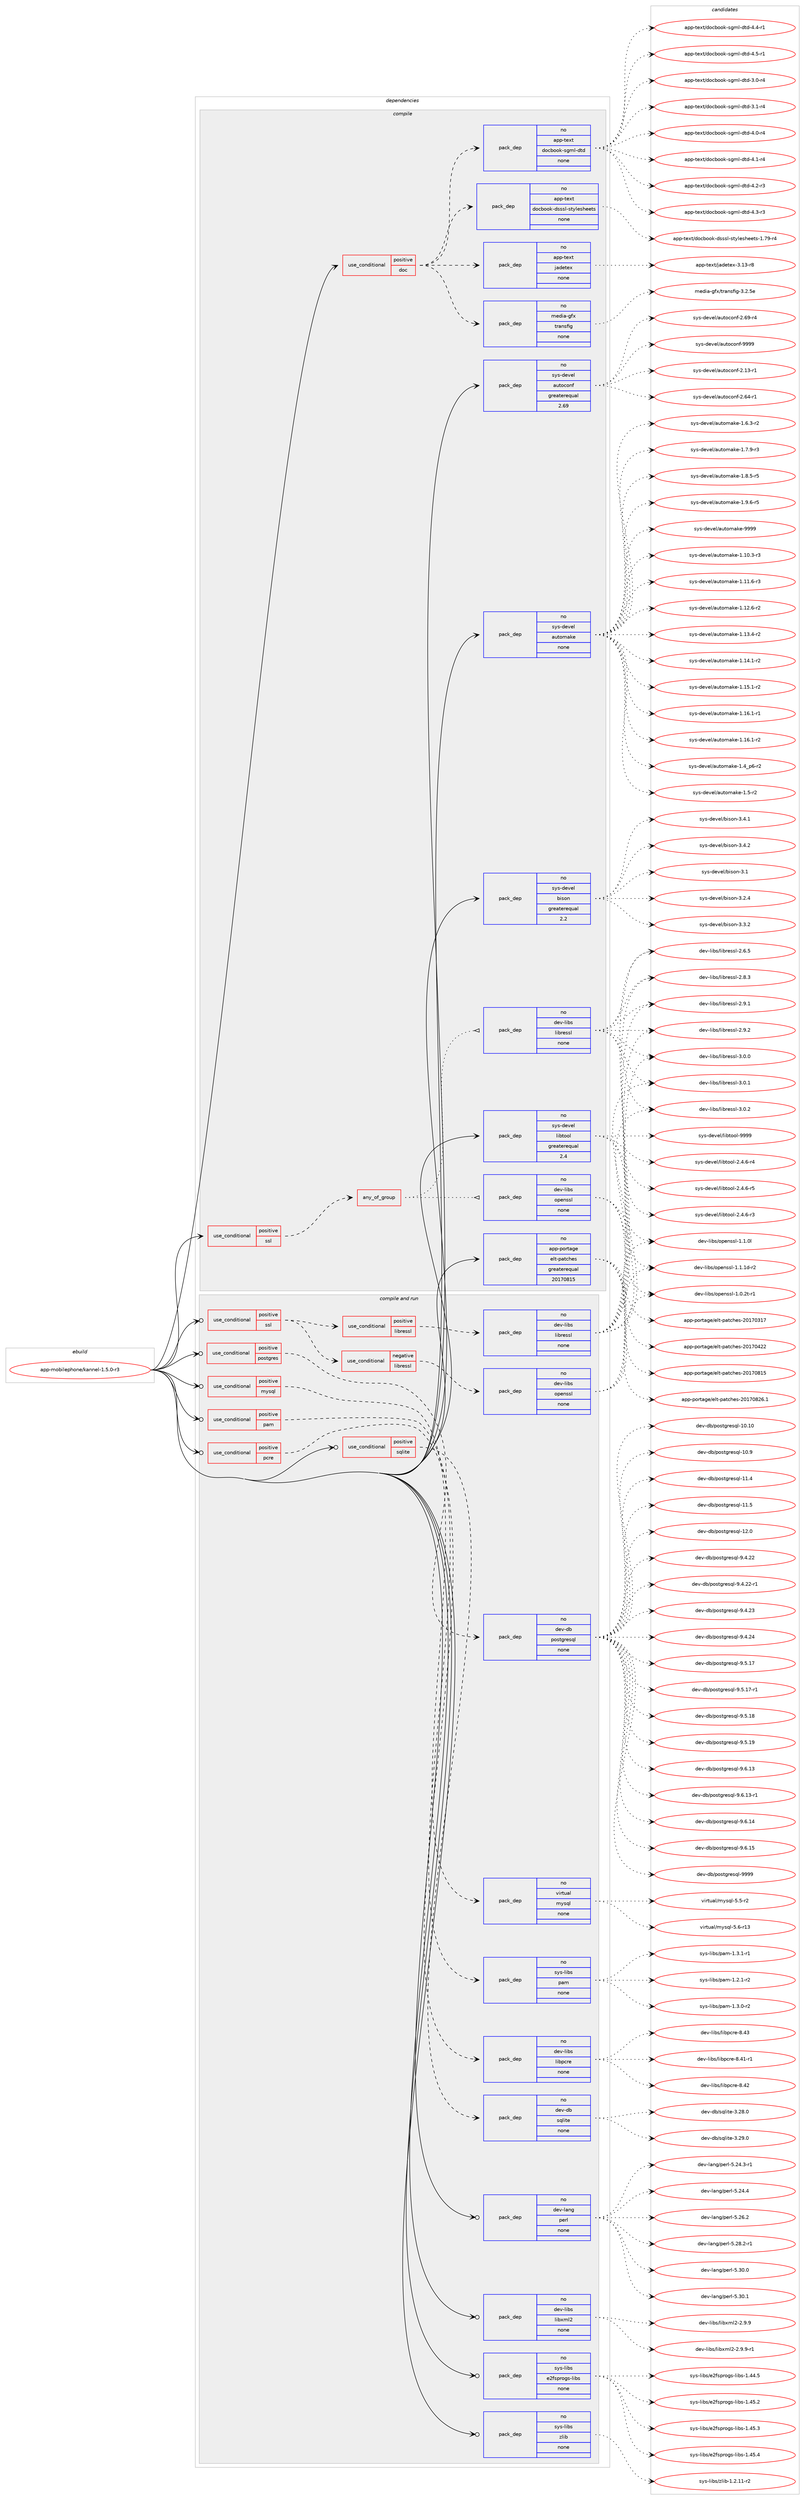 digraph prolog {

# *************
# Graph options
# *************

newrank=true;
concentrate=true;
compound=true;
graph [rankdir=LR,fontname=Helvetica,fontsize=10,ranksep=1.5];#, ranksep=2.5, nodesep=0.2];
edge  [arrowhead=vee];
node  [fontname=Helvetica,fontsize=10];

# **********
# The ebuild
# **********

subgraph cluster_leftcol {
color=gray;
rank=same;
label=<<i>ebuild</i>>;
id [label="app-mobilephone/kannel-1.5.0-r3", color=red, width=4, href="../app-mobilephone/kannel-1.5.0-r3.svg"];
}

# ****************
# The dependencies
# ****************

subgraph cluster_midcol {
color=gray;
label=<<i>dependencies</i>>;
subgraph cluster_compile {
fillcolor="#eeeeee";
style=filled;
label=<<i>compile</i>>;
subgraph cond119758 {
dependency501380 [label=<<TABLE BORDER="0" CELLBORDER="1" CELLSPACING="0" CELLPADDING="4"><TR><TD ROWSPAN="3" CELLPADDING="10">use_conditional</TD></TR><TR><TD>positive</TD></TR><TR><TD>doc</TD></TR></TABLE>>, shape=none, color=red];
subgraph pack372554 {
dependency501381 [label=<<TABLE BORDER="0" CELLBORDER="1" CELLSPACING="0" CELLPADDING="4" WIDTH="220"><TR><TD ROWSPAN="6" CELLPADDING="30">pack_dep</TD></TR><TR><TD WIDTH="110">no</TD></TR><TR><TD>media-gfx</TD></TR><TR><TD>transfig</TD></TR><TR><TD>none</TD></TR><TR><TD></TD></TR></TABLE>>, shape=none, color=blue];
}
dependency501380:e -> dependency501381:w [weight=20,style="dashed",arrowhead="vee"];
subgraph pack372555 {
dependency501382 [label=<<TABLE BORDER="0" CELLBORDER="1" CELLSPACING="0" CELLPADDING="4" WIDTH="220"><TR><TD ROWSPAN="6" CELLPADDING="30">pack_dep</TD></TR><TR><TD WIDTH="110">no</TD></TR><TR><TD>app-text</TD></TR><TR><TD>jadetex</TD></TR><TR><TD>none</TD></TR><TR><TD></TD></TR></TABLE>>, shape=none, color=blue];
}
dependency501380:e -> dependency501382:w [weight=20,style="dashed",arrowhead="vee"];
subgraph pack372556 {
dependency501383 [label=<<TABLE BORDER="0" CELLBORDER="1" CELLSPACING="0" CELLPADDING="4" WIDTH="220"><TR><TD ROWSPAN="6" CELLPADDING="30">pack_dep</TD></TR><TR><TD WIDTH="110">no</TD></TR><TR><TD>app-text</TD></TR><TR><TD>docbook-dsssl-stylesheets</TD></TR><TR><TD>none</TD></TR><TR><TD></TD></TR></TABLE>>, shape=none, color=blue];
}
dependency501380:e -> dependency501383:w [weight=20,style="dashed",arrowhead="vee"];
subgraph pack372557 {
dependency501384 [label=<<TABLE BORDER="0" CELLBORDER="1" CELLSPACING="0" CELLPADDING="4" WIDTH="220"><TR><TD ROWSPAN="6" CELLPADDING="30">pack_dep</TD></TR><TR><TD WIDTH="110">no</TD></TR><TR><TD>app-text</TD></TR><TR><TD>docbook-sgml-dtd</TD></TR><TR><TD>none</TD></TR><TR><TD></TD></TR></TABLE>>, shape=none, color=blue];
}
dependency501380:e -> dependency501384:w [weight=20,style="dashed",arrowhead="vee"];
}
id:e -> dependency501380:w [weight=20,style="solid",arrowhead="vee"];
subgraph cond119759 {
dependency501385 [label=<<TABLE BORDER="0" CELLBORDER="1" CELLSPACING="0" CELLPADDING="4"><TR><TD ROWSPAN="3" CELLPADDING="10">use_conditional</TD></TR><TR><TD>positive</TD></TR><TR><TD>ssl</TD></TR></TABLE>>, shape=none, color=red];
subgraph any8752 {
dependency501386 [label=<<TABLE BORDER="0" CELLBORDER="1" CELLSPACING="0" CELLPADDING="4"><TR><TD CELLPADDING="10">any_of_group</TD></TR></TABLE>>, shape=none, color=red];subgraph pack372558 {
dependency501387 [label=<<TABLE BORDER="0" CELLBORDER="1" CELLSPACING="0" CELLPADDING="4" WIDTH="220"><TR><TD ROWSPAN="6" CELLPADDING="30">pack_dep</TD></TR><TR><TD WIDTH="110">no</TD></TR><TR><TD>dev-libs</TD></TR><TR><TD>openssl</TD></TR><TR><TD>none</TD></TR><TR><TD></TD></TR></TABLE>>, shape=none, color=blue];
}
dependency501386:e -> dependency501387:w [weight=20,style="dotted",arrowhead="oinv"];
subgraph pack372559 {
dependency501388 [label=<<TABLE BORDER="0" CELLBORDER="1" CELLSPACING="0" CELLPADDING="4" WIDTH="220"><TR><TD ROWSPAN="6" CELLPADDING="30">pack_dep</TD></TR><TR><TD WIDTH="110">no</TD></TR><TR><TD>dev-libs</TD></TR><TR><TD>libressl</TD></TR><TR><TD>none</TD></TR><TR><TD></TD></TR></TABLE>>, shape=none, color=blue];
}
dependency501386:e -> dependency501388:w [weight=20,style="dotted",arrowhead="oinv"];
}
dependency501385:e -> dependency501386:w [weight=20,style="dashed",arrowhead="vee"];
}
id:e -> dependency501385:w [weight=20,style="solid",arrowhead="vee"];
subgraph pack372560 {
dependency501389 [label=<<TABLE BORDER="0" CELLBORDER="1" CELLSPACING="0" CELLPADDING="4" WIDTH="220"><TR><TD ROWSPAN="6" CELLPADDING="30">pack_dep</TD></TR><TR><TD WIDTH="110">no</TD></TR><TR><TD>app-portage</TD></TR><TR><TD>elt-patches</TD></TR><TR><TD>greaterequal</TD></TR><TR><TD>20170815</TD></TR></TABLE>>, shape=none, color=blue];
}
id:e -> dependency501389:w [weight=20,style="solid",arrowhead="vee"];
subgraph pack372561 {
dependency501390 [label=<<TABLE BORDER="0" CELLBORDER="1" CELLSPACING="0" CELLPADDING="4" WIDTH="220"><TR><TD ROWSPAN="6" CELLPADDING="30">pack_dep</TD></TR><TR><TD WIDTH="110">no</TD></TR><TR><TD>sys-devel</TD></TR><TR><TD>autoconf</TD></TR><TR><TD>greaterequal</TD></TR><TR><TD>2.69</TD></TR></TABLE>>, shape=none, color=blue];
}
id:e -> dependency501390:w [weight=20,style="solid",arrowhead="vee"];
subgraph pack372562 {
dependency501391 [label=<<TABLE BORDER="0" CELLBORDER="1" CELLSPACING="0" CELLPADDING="4" WIDTH="220"><TR><TD ROWSPAN="6" CELLPADDING="30">pack_dep</TD></TR><TR><TD WIDTH="110">no</TD></TR><TR><TD>sys-devel</TD></TR><TR><TD>automake</TD></TR><TR><TD>none</TD></TR><TR><TD></TD></TR></TABLE>>, shape=none, color=blue];
}
id:e -> dependency501391:w [weight=20,style="solid",arrowhead="vee"];
subgraph pack372563 {
dependency501392 [label=<<TABLE BORDER="0" CELLBORDER="1" CELLSPACING="0" CELLPADDING="4" WIDTH="220"><TR><TD ROWSPAN="6" CELLPADDING="30">pack_dep</TD></TR><TR><TD WIDTH="110">no</TD></TR><TR><TD>sys-devel</TD></TR><TR><TD>bison</TD></TR><TR><TD>greaterequal</TD></TR><TR><TD>2.2</TD></TR></TABLE>>, shape=none, color=blue];
}
id:e -> dependency501392:w [weight=20,style="solid",arrowhead="vee"];
subgraph pack372564 {
dependency501393 [label=<<TABLE BORDER="0" CELLBORDER="1" CELLSPACING="0" CELLPADDING="4" WIDTH="220"><TR><TD ROWSPAN="6" CELLPADDING="30">pack_dep</TD></TR><TR><TD WIDTH="110">no</TD></TR><TR><TD>sys-devel</TD></TR><TR><TD>libtool</TD></TR><TR><TD>greaterequal</TD></TR><TR><TD>2.4</TD></TR></TABLE>>, shape=none, color=blue];
}
id:e -> dependency501393:w [weight=20,style="solid",arrowhead="vee"];
}
subgraph cluster_compileandrun {
fillcolor="#eeeeee";
style=filled;
label=<<i>compile and run</i>>;
subgraph cond119760 {
dependency501394 [label=<<TABLE BORDER="0" CELLBORDER="1" CELLSPACING="0" CELLPADDING="4"><TR><TD ROWSPAN="3" CELLPADDING="10">use_conditional</TD></TR><TR><TD>positive</TD></TR><TR><TD>mysql</TD></TR></TABLE>>, shape=none, color=red];
subgraph pack372565 {
dependency501395 [label=<<TABLE BORDER="0" CELLBORDER="1" CELLSPACING="0" CELLPADDING="4" WIDTH="220"><TR><TD ROWSPAN="6" CELLPADDING="30">pack_dep</TD></TR><TR><TD WIDTH="110">no</TD></TR><TR><TD>virtual</TD></TR><TR><TD>mysql</TD></TR><TR><TD>none</TD></TR><TR><TD></TD></TR></TABLE>>, shape=none, color=blue];
}
dependency501394:e -> dependency501395:w [weight=20,style="dashed",arrowhead="vee"];
}
id:e -> dependency501394:w [weight=20,style="solid",arrowhead="odotvee"];
subgraph cond119761 {
dependency501396 [label=<<TABLE BORDER="0" CELLBORDER="1" CELLSPACING="0" CELLPADDING="4"><TR><TD ROWSPAN="3" CELLPADDING="10">use_conditional</TD></TR><TR><TD>positive</TD></TR><TR><TD>pam</TD></TR></TABLE>>, shape=none, color=red];
subgraph pack372566 {
dependency501397 [label=<<TABLE BORDER="0" CELLBORDER="1" CELLSPACING="0" CELLPADDING="4" WIDTH="220"><TR><TD ROWSPAN="6" CELLPADDING="30">pack_dep</TD></TR><TR><TD WIDTH="110">no</TD></TR><TR><TD>sys-libs</TD></TR><TR><TD>pam</TD></TR><TR><TD>none</TD></TR><TR><TD></TD></TR></TABLE>>, shape=none, color=blue];
}
dependency501396:e -> dependency501397:w [weight=20,style="dashed",arrowhead="vee"];
}
id:e -> dependency501396:w [weight=20,style="solid",arrowhead="odotvee"];
subgraph cond119762 {
dependency501398 [label=<<TABLE BORDER="0" CELLBORDER="1" CELLSPACING="0" CELLPADDING="4"><TR><TD ROWSPAN="3" CELLPADDING="10">use_conditional</TD></TR><TR><TD>positive</TD></TR><TR><TD>pcre</TD></TR></TABLE>>, shape=none, color=red];
subgraph pack372567 {
dependency501399 [label=<<TABLE BORDER="0" CELLBORDER="1" CELLSPACING="0" CELLPADDING="4" WIDTH="220"><TR><TD ROWSPAN="6" CELLPADDING="30">pack_dep</TD></TR><TR><TD WIDTH="110">no</TD></TR><TR><TD>dev-libs</TD></TR><TR><TD>libpcre</TD></TR><TR><TD>none</TD></TR><TR><TD></TD></TR></TABLE>>, shape=none, color=blue];
}
dependency501398:e -> dependency501399:w [weight=20,style="dashed",arrowhead="vee"];
}
id:e -> dependency501398:w [weight=20,style="solid",arrowhead="odotvee"];
subgraph cond119763 {
dependency501400 [label=<<TABLE BORDER="0" CELLBORDER="1" CELLSPACING="0" CELLPADDING="4"><TR><TD ROWSPAN="3" CELLPADDING="10">use_conditional</TD></TR><TR><TD>positive</TD></TR><TR><TD>postgres</TD></TR></TABLE>>, shape=none, color=red];
subgraph pack372568 {
dependency501401 [label=<<TABLE BORDER="0" CELLBORDER="1" CELLSPACING="0" CELLPADDING="4" WIDTH="220"><TR><TD ROWSPAN="6" CELLPADDING="30">pack_dep</TD></TR><TR><TD WIDTH="110">no</TD></TR><TR><TD>dev-db</TD></TR><TR><TD>postgresql</TD></TR><TR><TD>none</TD></TR><TR><TD></TD></TR></TABLE>>, shape=none, color=blue];
}
dependency501400:e -> dependency501401:w [weight=20,style="dashed",arrowhead="vee"];
}
id:e -> dependency501400:w [weight=20,style="solid",arrowhead="odotvee"];
subgraph cond119764 {
dependency501402 [label=<<TABLE BORDER="0" CELLBORDER="1" CELLSPACING="0" CELLPADDING="4"><TR><TD ROWSPAN="3" CELLPADDING="10">use_conditional</TD></TR><TR><TD>positive</TD></TR><TR><TD>sqlite</TD></TR></TABLE>>, shape=none, color=red];
subgraph pack372569 {
dependency501403 [label=<<TABLE BORDER="0" CELLBORDER="1" CELLSPACING="0" CELLPADDING="4" WIDTH="220"><TR><TD ROWSPAN="6" CELLPADDING="30">pack_dep</TD></TR><TR><TD WIDTH="110">no</TD></TR><TR><TD>dev-db</TD></TR><TR><TD>sqlite</TD></TR><TR><TD>none</TD></TR><TR><TD></TD></TR></TABLE>>, shape=none, color=blue];
}
dependency501402:e -> dependency501403:w [weight=20,style="dashed",arrowhead="vee"];
}
id:e -> dependency501402:w [weight=20,style="solid",arrowhead="odotvee"];
subgraph cond119765 {
dependency501404 [label=<<TABLE BORDER="0" CELLBORDER="1" CELLSPACING="0" CELLPADDING="4"><TR><TD ROWSPAN="3" CELLPADDING="10">use_conditional</TD></TR><TR><TD>positive</TD></TR><TR><TD>ssl</TD></TR></TABLE>>, shape=none, color=red];
subgraph cond119766 {
dependency501405 [label=<<TABLE BORDER="0" CELLBORDER="1" CELLSPACING="0" CELLPADDING="4"><TR><TD ROWSPAN="3" CELLPADDING="10">use_conditional</TD></TR><TR><TD>positive</TD></TR><TR><TD>libressl</TD></TR></TABLE>>, shape=none, color=red];
subgraph pack372570 {
dependency501406 [label=<<TABLE BORDER="0" CELLBORDER="1" CELLSPACING="0" CELLPADDING="4" WIDTH="220"><TR><TD ROWSPAN="6" CELLPADDING="30">pack_dep</TD></TR><TR><TD WIDTH="110">no</TD></TR><TR><TD>dev-libs</TD></TR><TR><TD>libressl</TD></TR><TR><TD>none</TD></TR><TR><TD></TD></TR></TABLE>>, shape=none, color=blue];
}
dependency501405:e -> dependency501406:w [weight=20,style="dashed",arrowhead="vee"];
}
dependency501404:e -> dependency501405:w [weight=20,style="dashed",arrowhead="vee"];
subgraph cond119767 {
dependency501407 [label=<<TABLE BORDER="0" CELLBORDER="1" CELLSPACING="0" CELLPADDING="4"><TR><TD ROWSPAN="3" CELLPADDING="10">use_conditional</TD></TR><TR><TD>negative</TD></TR><TR><TD>libressl</TD></TR></TABLE>>, shape=none, color=red];
subgraph pack372571 {
dependency501408 [label=<<TABLE BORDER="0" CELLBORDER="1" CELLSPACING="0" CELLPADDING="4" WIDTH="220"><TR><TD ROWSPAN="6" CELLPADDING="30">pack_dep</TD></TR><TR><TD WIDTH="110">no</TD></TR><TR><TD>dev-libs</TD></TR><TR><TD>openssl</TD></TR><TR><TD>none</TD></TR><TR><TD></TD></TR></TABLE>>, shape=none, color=blue];
}
dependency501407:e -> dependency501408:w [weight=20,style="dashed",arrowhead="vee"];
}
dependency501404:e -> dependency501407:w [weight=20,style="dashed",arrowhead="vee"];
}
id:e -> dependency501404:w [weight=20,style="solid",arrowhead="odotvee"];
subgraph pack372572 {
dependency501409 [label=<<TABLE BORDER="0" CELLBORDER="1" CELLSPACING="0" CELLPADDING="4" WIDTH="220"><TR><TD ROWSPAN="6" CELLPADDING="30">pack_dep</TD></TR><TR><TD WIDTH="110">no</TD></TR><TR><TD>dev-lang</TD></TR><TR><TD>perl</TD></TR><TR><TD>none</TD></TR><TR><TD></TD></TR></TABLE>>, shape=none, color=blue];
}
id:e -> dependency501409:w [weight=20,style="solid",arrowhead="odotvee"];
subgraph pack372573 {
dependency501410 [label=<<TABLE BORDER="0" CELLBORDER="1" CELLSPACING="0" CELLPADDING="4" WIDTH="220"><TR><TD ROWSPAN="6" CELLPADDING="30">pack_dep</TD></TR><TR><TD WIDTH="110">no</TD></TR><TR><TD>dev-libs</TD></TR><TR><TD>libxml2</TD></TR><TR><TD>none</TD></TR><TR><TD></TD></TR></TABLE>>, shape=none, color=blue];
}
id:e -> dependency501410:w [weight=20,style="solid",arrowhead="odotvee"];
subgraph pack372574 {
dependency501411 [label=<<TABLE BORDER="0" CELLBORDER="1" CELLSPACING="0" CELLPADDING="4" WIDTH="220"><TR><TD ROWSPAN="6" CELLPADDING="30">pack_dep</TD></TR><TR><TD WIDTH="110">no</TD></TR><TR><TD>sys-libs</TD></TR><TR><TD>e2fsprogs-libs</TD></TR><TR><TD>none</TD></TR><TR><TD></TD></TR></TABLE>>, shape=none, color=blue];
}
id:e -> dependency501411:w [weight=20,style="solid",arrowhead="odotvee"];
subgraph pack372575 {
dependency501412 [label=<<TABLE BORDER="0" CELLBORDER="1" CELLSPACING="0" CELLPADDING="4" WIDTH="220"><TR><TD ROWSPAN="6" CELLPADDING="30">pack_dep</TD></TR><TR><TD WIDTH="110">no</TD></TR><TR><TD>sys-libs</TD></TR><TR><TD>zlib</TD></TR><TR><TD>none</TD></TR><TR><TD></TD></TR></TABLE>>, shape=none, color=blue];
}
id:e -> dependency501412:w [weight=20,style="solid",arrowhead="odotvee"];
}
subgraph cluster_run {
fillcolor="#eeeeee";
style=filled;
label=<<i>run</i>>;
}
}

# **************
# The candidates
# **************

subgraph cluster_choices {
rank=same;
color=gray;
label=<<i>candidates</i>>;

subgraph choice372554 {
color=black;
nodesep=1;
choice10910110010597451031021204711611497110115102105103455146504653101 [label="media-gfx/transfig-3.2.5e", color=red, width=4,href="../media-gfx/transfig-3.2.5e.svg"];
dependency501381:e -> choice10910110010597451031021204711611497110115102105103455146504653101:w [style=dotted,weight="100"];
}
subgraph choice372555 {
color=black;
nodesep=1;
choice9711211245116101120116471069710010111610112045514649514511456 [label="app-text/jadetex-3.13-r8", color=red, width=4,href="../app-text/jadetex-3.13-r8.svg"];
dependency501382:e -> choice9711211245116101120116471069710010111610112045514649514511456:w [style=dotted,weight="100"];
}
subgraph choice372556 {
color=black;
nodesep=1;
choice9711211245116101120116471001119998111111107451001151151151084511511612110810111510410110111611545494655574511452 [label="app-text/docbook-dsssl-stylesheets-1.79-r4", color=red, width=4,href="../app-text/docbook-dsssl-stylesheets-1.79-r4.svg"];
dependency501383:e -> choice9711211245116101120116471001119998111111107451001151151151084511511612110810111510410110111611545494655574511452:w [style=dotted,weight="100"];
}
subgraph choice372557 {
color=black;
nodesep=1;
choice97112112451161011201164710011199981111111074511510310910845100116100455146484511452 [label="app-text/docbook-sgml-dtd-3.0-r4", color=red, width=4,href="../app-text/docbook-sgml-dtd-3.0-r4.svg"];
choice97112112451161011201164710011199981111111074511510310910845100116100455146494511452 [label="app-text/docbook-sgml-dtd-3.1-r4", color=red, width=4,href="../app-text/docbook-sgml-dtd-3.1-r4.svg"];
choice97112112451161011201164710011199981111111074511510310910845100116100455246484511452 [label="app-text/docbook-sgml-dtd-4.0-r4", color=red, width=4,href="../app-text/docbook-sgml-dtd-4.0-r4.svg"];
choice97112112451161011201164710011199981111111074511510310910845100116100455246494511452 [label="app-text/docbook-sgml-dtd-4.1-r4", color=red, width=4,href="../app-text/docbook-sgml-dtd-4.1-r4.svg"];
choice97112112451161011201164710011199981111111074511510310910845100116100455246504511451 [label="app-text/docbook-sgml-dtd-4.2-r3", color=red, width=4,href="../app-text/docbook-sgml-dtd-4.2-r3.svg"];
choice97112112451161011201164710011199981111111074511510310910845100116100455246514511451 [label="app-text/docbook-sgml-dtd-4.3-r3", color=red, width=4,href="../app-text/docbook-sgml-dtd-4.3-r3.svg"];
choice97112112451161011201164710011199981111111074511510310910845100116100455246524511449 [label="app-text/docbook-sgml-dtd-4.4-r1", color=red, width=4,href="../app-text/docbook-sgml-dtd-4.4-r1.svg"];
choice97112112451161011201164710011199981111111074511510310910845100116100455246534511449 [label="app-text/docbook-sgml-dtd-4.5-r1", color=red, width=4,href="../app-text/docbook-sgml-dtd-4.5-r1.svg"];
dependency501384:e -> choice97112112451161011201164710011199981111111074511510310910845100116100455146484511452:w [style=dotted,weight="100"];
dependency501384:e -> choice97112112451161011201164710011199981111111074511510310910845100116100455146494511452:w [style=dotted,weight="100"];
dependency501384:e -> choice97112112451161011201164710011199981111111074511510310910845100116100455246484511452:w [style=dotted,weight="100"];
dependency501384:e -> choice97112112451161011201164710011199981111111074511510310910845100116100455246494511452:w [style=dotted,weight="100"];
dependency501384:e -> choice97112112451161011201164710011199981111111074511510310910845100116100455246504511451:w [style=dotted,weight="100"];
dependency501384:e -> choice97112112451161011201164710011199981111111074511510310910845100116100455246514511451:w [style=dotted,weight="100"];
dependency501384:e -> choice97112112451161011201164710011199981111111074511510310910845100116100455246524511449:w [style=dotted,weight="100"];
dependency501384:e -> choice97112112451161011201164710011199981111111074511510310910845100116100455246534511449:w [style=dotted,weight="100"];
}
subgraph choice372558 {
color=black;
nodesep=1;
choice1001011184510810598115471111121011101151151084549464846501164511449 [label="dev-libs/openssl-1.0.2t-r1", color=red, width=4,href="../dev-libs/openssl-1.0.2t-r1.svg"];
choice100101118451081059811547111112101110115115108454946494648108 [label="dev-libs/openssl-1.1.0l", color=red, width=4,href="../dev-libs/openssl-1.1.0l.svg"];
choice1001011184510810598115471111121011101151151084549464946491004511450 [label="dev-libs/openssl-1.1.1d-r2", color=red, width=4,href="../dev-libs/openssl-1.1.1d-r2.svg"];
dependency501387:e -> choice1001011184510810598115471111121011101151151084549464846501164511449:w [style=dotted,weight="100"];
dependency501387:e -> choice100101118451081059811547111112101110115115108454946494648108:w [style=dotted,weight="100"];
dependency501387:e -> choice1001011184510810598115471111121011101151151084549464946491004511450:w [style=dotted,weight="100"];
}
subgraph choice372559 {
color=black;
nodesep=1;
choice10010111845108105981154710810598114101115115108455046544653 [label="dev-libs/libressl-2.6.5", color=red, width=4,href="../dev-libs/libressl-2.6.5.svg"];
choice10010111845108105981154710810598114101115115108455046564651 [label="dev-libs/libressl-2.8.3", color=red, width=4,href="../dev-libs/libressl-2.8.3.svg"];
choice10010111845108105981154710810598114101115115108455046574649 [label="dev-libs/libressl-2.9.1", color=red, width=4,href="../dev-libs/libressl-2.9.1.svg"];
choice10010111845108105981154710810598114101115115108455046574650 [label="dev-libs/libressl-2.9.2", color=red, width=4,href="../dev-libs/libressl-2.9.2.svg"];
choice10010111845108105981154710810598114101115115108455146484648 [label="dev-libs/libressl-3.0.0", color=red, width=4,href="../dev-libs/libressl-3.0.0.svg"];
choice10010111845108105981154710810598114101115115108455146484649 [label="dev-libs/libressl-3.0.1", color=red, width=4,href="../dev-libs/libressl-3.0.1.svg"];
choice10010111845108105981154710810598114101115115108455146484650 [label="dev-libs/libressl-3.0.2", color=red, width=4,href="../dev-libs/libressl-3.0.2.svg"];
dependency501388:e -> choice10010111845108105981154710810598114101115115108455046544653:w [style=dotted,weight="100"];
dependency501388:e -> choice10010111845108105981154710810598114101115115108455046564651:w [style=dotted,weight="100"];
dependency501388:e -> choice10010111845108105981154710810598114101115115108455046574649:w [style=dotted,weight="100"];
dependency501388:e -> choice10010111845108105981154710810598114101115115108455046574650:w [style=dotted,weight="100"];
dependency501388:e -> choice10010111845108105981154710810598114101115115108455146484648:w [style=dotted,weight="100"];
dependency501388:e -> choice10010111845108105981154710810598114101115115108455146484649:w [style=dotted,weight="100"];
dependency501388:e -> choice10010111845108105981154710810598114101115115108455146484650:w [style=dotted,weight="100"];
}
subgraph choice372560 {
color=black;
nodesep=1;
choice97112112451121111141169710310147101108116451129711699104101115455048495548514955 [label="app-portage/elt-patches-20170317", color=red, width=4,href="../app-portage/elt-patches-20170317.svg"];
choice97112112451121111141169710310147101108116451129711699104101115455048495548525050 [label="app-portage/elt-patches-20170422", color=red, width=4,href="../app-portage/elt-patches-20170422.svg"];
choice97112112451121111141169710310147101108116451129711699104101115455048495548564953 [label="app-portage/elt-patches-20170815", color=red, width=4,href="../app-portage/elt-patches-20170815.svg"];
choice971121124511211111411697103101471011081164511297116991041011154550484955485650544649 [label="app-portage/elt-patches-20170826.1", color=red, width=4,href="../app-portage/elt-patches-20170826.1.svg"];
dependency501389:e -> choice97112112451121111141169710310147101108116451129711699104101115455048495548514955:w [style=dotted,weight="100"];
dependency501389:e -> choice97112112451121111141169710310147101108116451129711699104101115455048495548525050:w [style=dotted,weight="100"];
dependency501389:e -> choice97112112451121111141169710310147101108116451129711699104101115455048495548564953:w [style=dotted,weight="100"];
dependency501389:e -> choice971121124511211111411697103101471011081164511297116991041011154550484955485650544649:w [style=dotted,weight="100"];
}
subgraph choice372561 {
color=black;
nodesep=1;
choice1151211154510010111810110847971171161119911111010245504649514511449 [label="sys-devel/autoconf-2.13-r1", color=red, width=4,href="../sys-devel/autoconf-2.13-r1.svg"];
choice1151211154510010111810110847971171161119911111010245504654524511449 [label="sys-devel/autoconf-2.64-r1", color=red, width=4,href="../sys-devel/autoconf-2.64-r1.svg"];
choice1151211154510010111810110847971171161119911111010245504654574511452 [label="sys-devel/autoconf-2.69-r4", color=red, width=4,href="../sys-devel/autoconf-2.69-r4.svg"];
choice115121115451001011181011084797117116111991111101024557575757 [label="sys-devel/autoconf-9999", color=red, width=4,href="../sys-devel/autoconf-9999.svg"];
dependency501390:e -> choice1151211154510010111810110847971171161119911111010245504649514511449:w [style=dotted,weight="100"];
dependency501390:e -> choice1151211154510010111810110847971171161119911111010245504654524511449:w [style=dotted,weight="100"];
dependency501390:e -> choice1151211154510010111810110847971171161119911111010245504654574511452:w [style=dotted,weight="100"];
dependency501390:e -> choice115121115451001011181011084797117116111991111101024557575757:w [style=dotted,weight="100"];
}
subgraph choice372562 {
color=black;
nodesep=1;
choice11512111545100101118101108479711711611110997107101454946494846514511451 [label="sys-devel/automake-1.10.3-r3", color=red, width=4,href="../sys-devel/automake-1.10.3-r3.svg"];
choice11512111545100101118101108479711711611110997107101454946494946544511451 [label="sys-devel/automake-1.11.6-r3", color=red, width=4,href="../sys-devel/automake-1.11.6-r3.svg"];
choice11512111545100101118101108479711711611110997107101454946495046544511450 [label="sys-devel/automake-1.12.6-r2", color=red, width=4,href="../sys-devel/automake-1.12.6-r2.svg"];
choice11512111545100101118101108479711711611110997107101454946495146524511450 [label="sys-devel/automake-1.13.4-r2", color=red, width=4,href="../sys-devel/automake-1.13.4-r2.svg"];
choice11512111545100101118101108479711711611110997107101454946495246494511450 [label="sys-devel/automake-1.14.1-r2", color=red, width=4,href="../sys-devel/automake-1.14.1-r2.svg"];
choice11512111545100101118101108479711711611110997107101454946495346494511450 [label="sys-devel/automake-1.15.1-r2", color=red, width=4,href="../sys-devel/automake-1.15.1-r2.svg"];
choice11512111545100101118101108479711711611110997107101454946495446494511449 [label="sys-devel/automake-1.16.1-r1", color=red, width=4,href="../sys-devel/automake-1.16.1-r1.svg"];
choice11512111545100101118101108479711711611110997107101454946495446494511450 [label="sys-devel/automake-1.16.1-r2", color=red, width=4,href="../sys-devel/automake-1.16.1-r2.svg"];
choice115121115451001011181011084797117116111109971071014549465295112544511450 [label="sys-devel/automake-1.4_p6-r2", color=red, width=4,href="../sys-devel/automake-1.4_p6-r2.svg"];
choice11512111545100101118101108479711711611110997107101454946534511450 [label="sys-devel/automake-1.5-r2", color=red, width=4,href="../sys-devel/automake-1.5-r2.svg"];
choice115121115451001011181011084797117116111109971071014549465446514511450 [label="sys-devel/automake-1.6.3-r2", color=red, width=4,href="../sys-devel/automake-1.6.3-r2.svg"];
choice115121115451001011181011084797117116111109971071014549465546574511451 [label="sys-devel/automake-1.7.9-r3", color=red, width=4,href="../sys-devel/automake-1.7.9-r3.svg"];
choice115121115451001011181011084797117116111109971071014549465646534511453 [label="sys-devel/automake-1.8.5-r5", color=red, width=4,href="../sys-devel/automake-1.8.5-r5.svg"];
choice115121115451001011181011084797117116111109971071014549465746544511453 [label="sys-devel/automake-1.9.6-r5", color=red, width=4,href="../sys-devel/automake-1.9.6-r5.svg"];
choice115121115451001011181011084797117116111109971071014557575757 [label="sys-devel/automake-9999", color=red, width=4,href="../sys-devel/automake-9999.svg"];
dependency501391:e -> choice11512111545100101118101108479711711611110997107101454946494846514511451:w [style=dotted,weight="100"];
dependency501391:e -> choice11512111545100101118101108479711711611110997107101454946494946544511451:w [style=dotted,weight="100"];
dependency501391:e -> choice11512111545100101118101108479711711611110997107101454946495046544511450:w [style=dotted,weight="100"];
dependency501391:e -> choice11512111545100101118101108479711711611110997107101454946495146524511450:w [style=dotted,weight="100"];
dependency501391:e -> choice11512111545100101118101108479711711611110997107101454946495246494511450:w [style=dotted,weight="100"];
dependency501391:e -> choice11512111545100101118101108479711711611110997107101454946495346494511450:w [style=dotted,weight="100"];
dependency501391:e -> choice11512111545100101118101108479711711611110997107101454946495446494511449:w [style=dotted,weight="100"];
dependency501391:e -> choice11512111545100101118101108479711711611110997107101454946495446494511450:w [style=dotted,weight="100"];
dependency501391:e -> choice115121115451001011181011084797117116111109971071014549465295112544511450:w [style=dotted,weight="100"];
dependency501391:e -> choice11512111545100101118101108479711711611110997107101454946534511450:w [style=dotted,weight="100"];
dependency501391:e -> choice115121115451001011181011084797117116111109971071014549465446514511450:w [style=dotted,weight="100"];
dependency501391:e -> choice115121115451001011181011084797117116111109971071014549465546574511451:w [style=dotted,weight="100"];
dependency501391:e -> choice115121115451001011181011084797117116111109971071014549465646534511453:w [style=dotted,weight="100"];
dependency501391:e -> choice115121115451001011181011084797117116111109971071014549465746544511453:w [style=dotted,weight="100"];
dependency501391:e -> choice115121115451001011181011084797117116111109971071014557575757:w [style=dotted,weight="100"];
}
subgraph choice372563 {
color=black;
nodesep=1;
choice11512111545100101118101108479810511511111045514649 [label="sys-devel/bison-3.1", color=red, width=4,href="../sys-devel/bison-3.1.svg"];
choice115121115451001011181011084798105115111110455146504652 [label="sys-devel/bison-3.2.4", color=red, width=4,href="../sys-devel/bison-3.2.4.svg"];
choice115121115451001011181011084798105115111110455146514650 [label="sys-devel/bison-3.3.2", color=red, width=4,href="../sys-devel/bison-3.3.2.svg"];
choice115121115451001011181011084798105115111110455146524649 [label="sys-devel/bison-3.4.1", color=red, width=4,href="../sys-devel/bison-3.4.1.svg"];
choice115121115451001011181011084798105115111110455146524650 [label="sys-devel/bison-3.4.2", color=red, width=4,href="../sys-devel/bison-3.4.2.svg"];
dependency501392:e -> choice11512111545100101118101108479810511511111045514649:w [style=dotted,weight="100"];
dependency501392:e -> choice115121115451001011181011084798105115111110455146504652:w [style=dotted,weight="100"];
dependency501392:e -> choice115121115451001011181011084798105115111110455146514650:w [style=dotted,weight="100"];
dependency501392:e -> choice115121115451001011181011084798105115111110455146524649:w [style=dotted,weight="100"];
dependency501392:e -> choice115121115451001011181011084798105115111110455146524650:w [style=dotted,weight="100"];
}
subgraph choice372564 {
color=black;
nodesep=1;
choice1151211154510010111810110847108105981161111111084550465246544511451 [label="sys-devel/libtool-2.4.6-r3", color=red, width=4,href="../sys-devel/libtool-2.4.6-r3.svg"];
choice1151211154510010111810110847108105981161111111084550465246544511452 [label="sys-devel/libtool-2.4.6-r4", color=red, width=4,href="../sys-devel/libtool-2.4.6-r4.svg"];
choice1151211154510010111810110847108105981161111111084550465246544511453 [label="sys-devel/libtool-2.4.6-r5", color=red, width=4,href="../sys-devel/libtool-2.4.6-r5.svg"];
choice1151211154510010111810110847108105981161111111084557575757 [label="sys-devel/libtool-9999", color=red, width=4,href="../sys-devel/libtool-9999.svg"];
dependency501393:e -> choice1151211154510010111810110847108105981161111111084550465246544511451:w [style=dotted,weight="100"];
dependency501393:e -> choice1151211154510010111810110847108105981161111111084550465246544511452:w [style=dotted,weight="100"];
dependency501393:e -> choice1151211154510010111810110847108105981161111111084550465246544511453:w [style=dotted,weight="100"];
dependency501393:e -> choice1151211154510010111810110847108105981161111111084557575757:w [style=dotted,weight="100"];
}
subgraph choice372565 {
color=black;
nodesep=1;
choice1181051141161179710847109121115113108455346534511450 [label="virtual/mysql-5.5-r2", color=red, width=4,href="../virtual/mysql-5.5-r2.svg"];
choice118105114116117971084710912111511310845534654451144951 [label="virtual/mysql-5.6-r13", color=red, width=4,href="../virtual/mysql-5.6-r13.svg"];
dependency501395:e -> choice1181051141161179710847109121115113108455346534511450:w [style=dotted,weight="100"];
dependency501395:e -> choice118105114116117971084710912111511310845534654451144951:w [style=dotted,weight="100"];
}
subgraph choice372566 {
color=black;
nodesep=1;
choice115121115451081059811547112971094549465046494511450 [label="sys-libs/pam-1.2.1-r2", color=red, width=4,href="../sys-libs/pam-1.2.1-r2.svg"];
choice115121115451081059811547112971094549465146484511450 [label="sys-libs/pam-1.3.0-r2", color=red, width=4,href="../sys-libs/pam-1.3.0-r2.svg"];
choice115121115451081059811547112971094549465146494511449 [label="sys-libs/pam-1.3.1-r1", color=red, width=4,href="../sys-libs/pam-1.3.1-r1.svg"];
dependency501397:e -> choice115121115451081059811547112971094549465046494511450:w [style=dotted,weight="100"];
dependency501397:e -> choice115121115451081059811547112971094549465146484511450:w [style=dotted,weight="100"];
dependency501397:e -> choice115121115451081059811547112971094549465146494511449:w [style=dotted,weight="100"];
}
subgraph choice372567 {
color=black;
nodesep=1;
choice100101118451081059811547108105981129911410145564652494511449 [label="dev-libs/libpcre-8.41-r1", color=red, width=4,href="../dev-libs/libpcre-8.41-r1.svg"];
choice10010111845108105981154710810598112991141014556465250 [label="dev-libs/libpcre-8.42", color=red, width=4,href="../dev-libs/libpcre-8.42.svg"];
choice10010111845108105981154710810598112991141014556465251 [label="dev-libs/libpcre-8.43", color=red, width=4,href="../dev-libs/libpcre-8.43.svg"];
dependency501399:e -> choice100101118451081059811547108105981129911410145564652494511449:w [style=dotted,weight="100"];
dependency501399:e -> choice10010111845108105981154710810598112991141014556465250:w [style=dotted,weight="100"];
dependency501399:e -> choice10010111845108105981154710810598112991141014556465251:w [style=dotted,weight="100"];
}
subgraph choice372568 {
color=black;
nodesep=1;
choice100101118451009847112111115116103114101115113108454948464948 [label="dev-db/postgresql-10.10", color=red, width=4,href="../dev-db/postgresql-10.10.svg"];
choice1001011184510098471121111151161031141011151131084549484657 [label="dev-db/postgresql-10.9", color=red, width=4,href="../dev-db/postgresql-10.9.svg"];
choice1001011184510098471121111151161031141011151131084549494652 [label="dev-db/postgresql-11.4", color=red, width=4,href="../dev-db/postgresql-11.4.svg"];
choice1001011184510098471121111151161031141011151131084549494653 [label="dev-db/postgresql-11.5", color=red, width=4,href="../dev-db/postgresql-11.5.svg"];
choice1001011184510098471121111151161031141011151131084549504648 [label="dev-db/postgresql-12.0", color=red, width=4,href="../dev-db/postgresql-12.0.svg"];
choice10010111845100984711211111511610311410111511310845574652465050 [label="dev-db/postgresql-9.4.22", color=red, width=4,href="../dev-db/postgresql-9.4.22.svg"];
choice100101118451009847112111115116103114101115113108455746524650504511449 [label="dev-db/postgresql-9.4.22-r1", color=red, width=4,href="../dev-db/postgresql-9.4.22-r1.svg"];
choice10010111845100984711211111511610311410111511310845574652465051 [label="dev-db/postgresql-9.4.23", color=red, width=4,href="../dev-db/postgresql-9.4.23.svg"];
choice10010111845100984711211111511610311410111511310845574652465052 [label="dev-db/postgresql-9.4.24", color=red, width=4,href="../dev-db/postgresql-9.4.24.svg"];
choice10010111845100984711211111511610311410111511310845574653464955 [label="dev-db/postgresql-9.5.17", color=red, width=4,href="../dev-db/postgresql-9.5.17.svg"];
choice100101118451009847112111115116103114101115113108455746534649554511449 [label="dev-db/postgresql-9.5.17-r1", color=red, width=4,href="../dev-db/postgresql-9.5.17-r1.svg"];
choice10010111845100984711211111511610311410111511310845574653464956 [label="dev-db/postgresql-9.5.18", color=red, width=4,href="../dev-db/postgresql-9.5.18.svg"];
choice10010111845100984711211111511610311410111511310845574653464957 [label="dev-db/postgresql-9.5.19", color=red, width=4,href="../dev-db/postgresql-9.5.19.svg"];
choice10010111845100984711211111511610311410111511310845574654464951 [label="dev-db/postgresql-9.6.13", color=red, width=4,href="../dev-db/postgresql-9.6.13.svg"];
choice100101118451009847112111115116103114101115113108455746544649514511449 [label="dev-db/postgresql-9.6.13-r1", color=red, width=4,href="../dev-db/postgresql-9.6.13-r1.svg"];
choice10010111845100984711211111511610311410111511310845574654464952 [label="dev-db/postgresql-9.6.14", color=red, width=4,href="../dev-db/postgresql-9.6.14.svg"];
choice10010111845100984711211111511610311410111511310845574654464953 [label="dev-db/postgresql-9.6.15", color=red, width=4,href="../dev-db/postgresql-9.6.15.svg"];
choice1001011184510098471121111151161031141011151131084557575757 [label="dev-db/postgresql-9999", color=red, width=4,href="../dev-db/postgresql-9999.svg"];
dependency501401:e -> choice100101118451009847112111115116103114101115113108454948464948:w [style=dotted,weight="100"];
dependency501401:e -> choice1001011184510098471121111151161031141011151131084549484657:w [style=dotted,weight="100"];
dependency501401:e -> choice1001011184510098471121111151161031141011151131084549494652:w [style=dotted,weight="100"];
dependency501401:e -> choice1001011184510098471121111151161031141011151131084549494653:w [style=dotted,weight="100"];
dependency501401:e -> choice1001011184510098471121111151161031141011151131084549504648:w [style=dotted,weight="100"];
dependency501401:e -> choice10010111845100984711211111511610311410111511310845574652465050:w [style=dotted,weight="100"];
dependency501401:e -> choice100101118451009847112111115116103114101115113108455746524650504511449:w [style=dotted,weight="100"];
dependency501401:e -> choice10010111845100984711211111511610311410111511310845574652465051:w [style=dotted,weight="100"];
dependency501401:e -> choice10010111845100984711211111511610311410111511310845574652465052:w [style=dotted,weight="100"];
dependency501401:e -> choice10010111845100984711211111511610311410111511310845574653464955:w [style=dotted,weight="100"];
dependency501401:e -> choice100101118451009847112111115116103114101115113108455746534649554511449:w [style=dotted,weight="100"];
dependency501401:e -> choice10010111845100984711211111511610311410111511310845574653464956:w [style=dotted,weight="100"];
dependency501401:e -> choice10010111845100984711211111511610311410111511310845574653464957:w [style=dotted,weight="100"];
dependency501401:e -> choice10010111845100984711211111511610311410111511310845574654464951:w [style=dotted,weight="100"];
dependency501401:e -> choice100101118451009847112111115116103114101115113108455746544649514511449:w [style=dotted,weight="100"];
dependency501401:e -> choice10010111845100984711211111511610311410111511310845574654464952:w [style=dotted,weight="100"];
dependency501401:e -> choice10010111845100984711211111511610311410111511310845574654464953:w [style=dotted,weight="100"];
dependency501401:e -> choice1001011184510098471121111151161031141011151131084557575757:w [style=dotted,weight="100"];
}
subgraph choice372569 {
color=black;
nodesep=1;
choice10010111845100984711511310810511610145514650564648 [label="dev-db/sqlite-3.28.0", color=red, width=4,href="../dev-db/sqlite-3.28.0.svg"];
choice10010111845100984711511310810511610145514650574648 [label="dev-db/sqlite-3.29.0", color=red, width=4,href="../dev-db/sqlite-3.29.0.svg"];
dependency501403:e -> choice10010111845100984711511310810511610145514650564648:w [style=dotted,weight="100"];
dependency501403:e -> choice10010111845100984711511310810511610145514650574648:w [style=dotted,weight="100"];
}
subgraph choice372570 {
color=black;
nodesep=1;
choice10010111845108105981154710810598114101115115108455046544653 [label="dev-libs/libressl-2.6.5", color=red, width=4,href="../dev-libs/libressl-2.6.5.svg"];
choice10010111845108105981154710810598114101115115108455046564651 [label="dev-libs/libressl-2.8.3", color=red, width=4,href="../dev-libs/libressl-2.8.3.svg"];
choice10010111845108105981154710810598114101115115108455046574649 [label="dev-libs/libressl-2.9.1", color=red, width=4,href="../dev-libs/libressl-2.9.1.svg"];
choice10010111845108105981154710810598114101115115108455046574650 [label="dev-libs/libressl-2.9.2", color=red, width=4,href="../dev-libs/libressl-2.9.2.svg"];
choice10010111845108105981154710810598114101115115108455146484648 [label="dev-libs/libressl-3.0.0", color=red, width=4,href="../dev-libs/libressl-3.0.0.svg"];
choice10010111845108105981154710810598114101115115108455146484649 [label="dev-libs/libressl-3.0.1", color=red, width=4,href="../dev-libs/libressl-3.0.1.svg"];
choice10010111845108105981154710810598114101115115108455146484650 [label="dev-libs/libressl-3.0.2", color=red, width=4,href="../dev-libs/libressl-3.0.2.svg"];
dependency501406:e -> choice10010111845108105981154710810598114101115115108455046544653:w [style=dotted,weight="100"];
dependency501406:e -> choice10010111845108105981154710810598114101115115108455046564651:w [style=dotted,weight="100"];
dependency501406:e -> choice10010111845108105981154710810598114101115115108455046574649:w [style=dotted,weight="100"];
dependency501406:e -> choice10010111845108105981154710810598114101115115108455046574650:w [style=dotted,weight="100"];
dependency501406:e -> choice10010111845108105981154710810598114101115115108455146484648:w [style=dotted,weight="100"];
dependency501406:e -> choice10010111845108105981154710810598114101115115108455146484649:w [style=dotted,weight="100"];
dependency501406:e -> choice10010111845108105981154710810598114101115115108455146484650:w [style=dotted,weight="100"];
}
subgraph choice372571 {
color=black;
nodesep=1;
choice1001011184510810598115471111121011101151151084549464846501164511449 [label="dev-libs/openssl-1.0.2t-r1", color=red, width=4,href="../dev-libs/openssl-1.0.2t-r1.svg"];
choice100101118451081059811547111112101110115115108454946494648108 [label="dev-libs/openssl-1.1.0l", color=red, width=4,href="../dev-libs/openssl-1.1.0l.svg"];
choice1001011184510810598115471111121011101151151084549464946491004511450 [label="dev-libs/openssl-1.1.1d-r2", color=red, width=4,href="../dev-libs/openssl-1.1.1d-r2.svg"];
dependency501408:e -> choice1001011184510810598115471111121011101151151084549464846501164511449:w [style=dotted,weight="100"];
dependency501408:e -> choice100101118451081059811547111112101110115115108454946494648108:w [style=dotted,weight="100"];
dependency501408:e -> choice1001011184510810598115471111121011101151151084549464946491004511450:w [style=dotted,weight="100"];
}
subgraph choice372572 {
color=black;
nodesep=1;
choice100101118451089711010347112101114108455346505246514511449 [label="dev-lang/perl-5.24.3-r1", color=red, width=4,href="../dev-lang/perl-5.24.3-r1.svg"];
choice10010111845108971101034711210111410845534650524652 [label="dev-lang/perl-5.24.4", color=red, width=4,href="../dev-lang/perl-5.24.4.svg"];
choice10010111845108971101034711210111410845534650544650 [label="dev-lang/perl-5.26.2", color=red, width=4,href="../dev-lang/perl-5.26.2.svg"];
choice100101118451089711010347112101114108455346505646504511449 [label="dev-lang/perl-5.28.2-r1", color=red, width=4,href="../dev-lang/perl-5.28.2-r1.svg"];
choice10010111845108971101034711210111410845534651484648 [label="dev-lang/perl-5.30.0", color=red, width=4,href="../dev-lang/perl-5.30.0.svg"];
choice10010111845108971101034711210111410845534651484649 [label="dev-lang/perl-5.30.1", color=red, width=4,href="../dev-lang/perl-5.30.1.svg"];
dependency501409:e -> choice100101118451089711010347112101114108455346505246514511449:w [style=dotted,weight="100"];
dependency501409:e -> choice10010111845108971101034711210111410845534650524652:w [style=dotted,weight="100"];
dependency501409:e -> choice10010111845108971101034711210111410845534650544650:w [style=dotted,weight="100"];
dependency501409:e -> choice100101118451089711010347112101114108455346505646504511449:w [style=dotted,weight="100"];
dependency501409:e -> choice10010111845108971101034711210111410845534651484648:w [style=dotted,weight="100"];
dependency501409:e -> choice10010111845108971101034711210111410845534651484649:w [style=dotted,weight="100"];
}
subgraph choice372573 {
color=black;
nodesep=1;
choice1001011184510810598115471081059812010910850455046574657 [label="dev-libs/libxml2-2.9.9", color=red, width=4,href="../dev-libs/libxml2-2.9.9.svg"];
choice10010111845108105981154710810598120109108504550465746574511449 [label="dev-libs/libxml2-2.9.9-r1", color=red, width=4,href="../dev-libs/libxml2-2.9.9-r1.svg"];
dependency501410:e -> choice1001011184510810598115471081059812010910850455046574657:w [style=dotted,weight="100"];
dependency501410:e -> choice10010111845108105981154710810598120109108504550465746574511449:w [style=dotted,weight="100"];
}
subgraph choice372574 {
color=black;
nodesep=1;
choice11512111545108105981154710150102115112114111103115451081059811545494652524653 [label="sys-libs/e2fsprogs-libs-1.44.5", color=red, width=4,href="../sys-libs/e2fsprogs-libs-1.44.5.svg"];
choice11512111545108105981154710150102115112114111103115451081059811545494652534650 [label="sys-libs/e2fsprogs-libs-1.45.2", color=red, width=4,href="../sys-libs/e2fsprogs-libs-1.45.2.svg"];
choice11512111545108105981154710150102115112114111103115451081059811545494652534651 [label="sys-libs/e2fsprogs-libs-1.45.3", color=red, width=4,href="../sys-libs/e2fsprogs-libs-1.45.3.svg"];
choice11512111545108105981154710150102115112114111103115451081059811545494652534652 [label="sys-libs/e2fsprogs-libs-1.45.4", color=red, width=4,href="../sys-libs/e2fsprogs-libs-1.45.4.svg"];
dependency501411:e -> choice11512111545108105981154710150102115112114111103115451081059811545494652524653:w [style=dotted,weight="100"];
dependency501411:e -> choice11512111545108105981154710150102115112114111103115451081059811545494652534650:w [style=dotted,weight="100"];
dependency501411:e -> choice11512111545108105981154710150102115112114111103115451081059811545494652534651:w [style=dotted,weight="100"];
dependency501411:e -> choice11512111545108105981154710150102115112114111103115451081059811545494652534652:w [style=dotted,weight="100"];
}
subgraph choice372575 {
color=black;
nodesep=1;
choice11512111545108105981154712210810598454946504649494511450 [label="sys-libs/zlib-1.2.11-r2", color=red, width=4,href="../sys-libs/zlib-1.2.11-r2.svg"];
dependency501412:e -> choice11512111545108105981154712210810598454946504649494511450:w [style=dotted,weight="100"];
}
}

}
